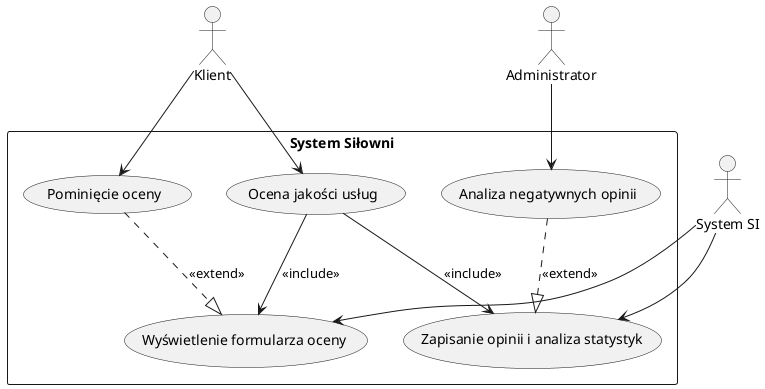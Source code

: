 @startuml
actor Klient
actor "System SI" as System
actor Administrator

rectangle "System Siłowni" {

    usecase "Ocena jakości usług" as UC4
    usecase "Wyświetlenie formularza oceny" as UC4a
    usecase "Zapisanie opinii i analiza statystyk" as UC4b
    usecase "Pominięcie oceny" as UC4c
    usecase "Analiza negatywnych opinii" as UC4d

    ' Połączenia <<include>> (obowiązkowe kroki)
    UC4 --> UC4a : <<include>>
    UC4 --> UC4b : <<include>>

    ' Połączenia <<extend>> (opcjonalne kroki)
    UC4c ..|> UC4a : <<extend>>
    UC4d ..|> UC4b : <<extend>>

    ' Połączenia aktorów z przypadkami
    Klient --> UC4
    System --> UC4a
    System --> UC4b
    Klient --> UC4c
    Administrator --> UC4d
}
@enduml
